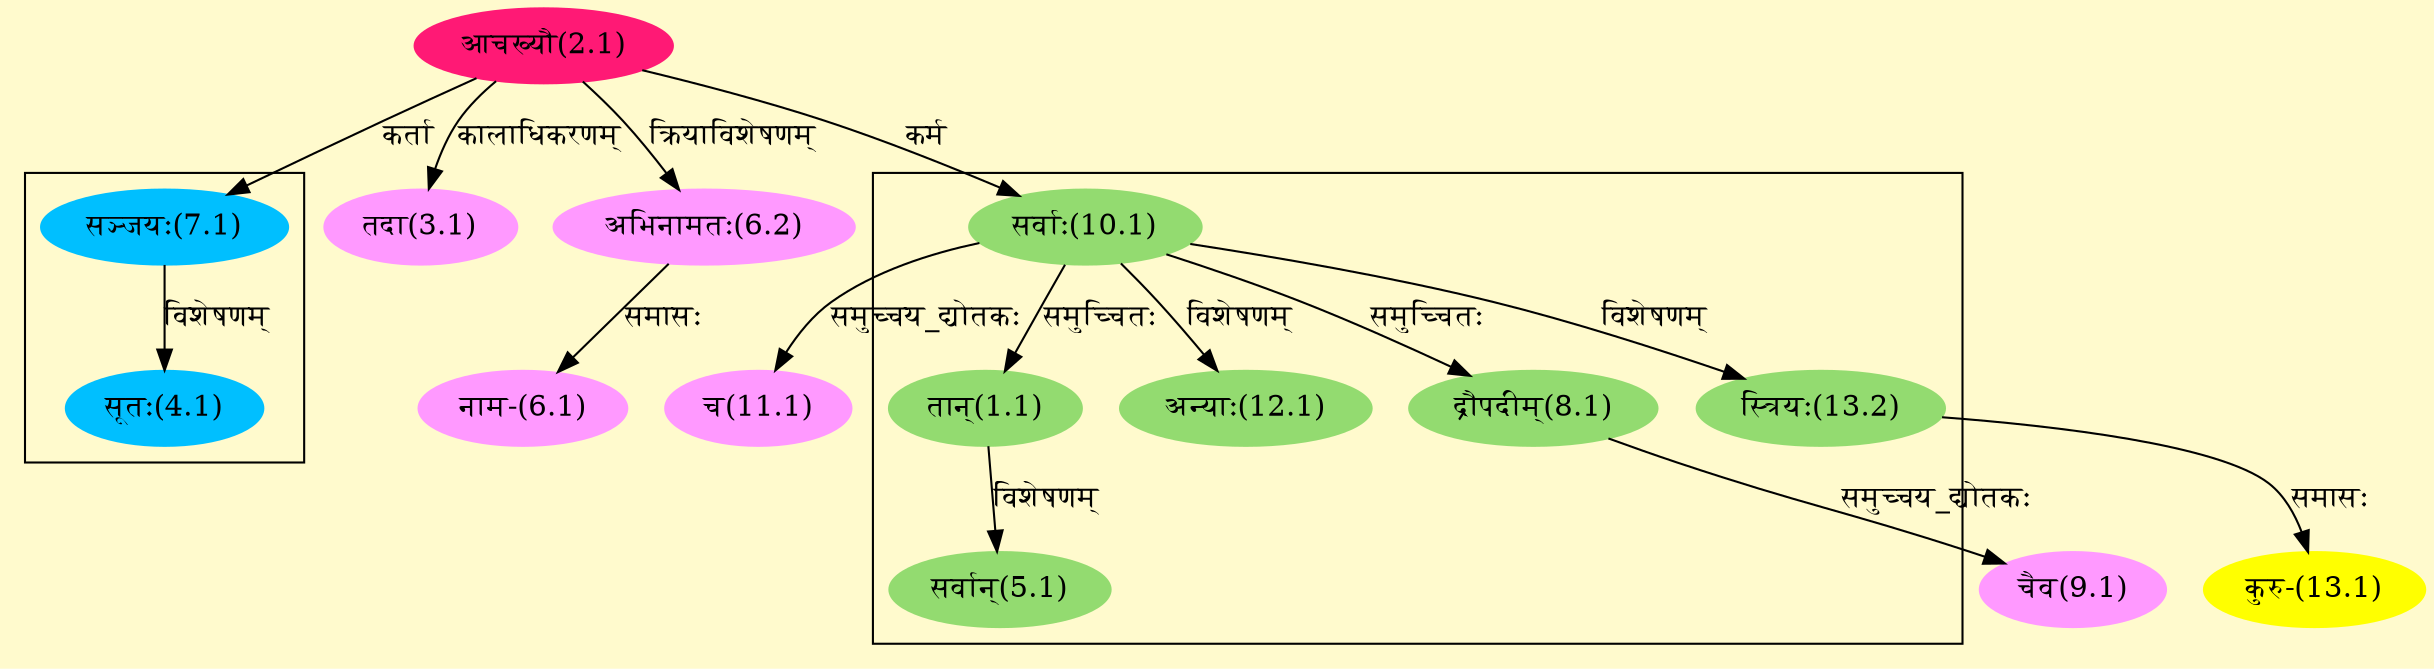 digraph G{
rankdir=BT;
 compound=true;
 bgcolor="lemonchiffon1";

subgraph cluster_1{
Node1_1 [style=filled, color="#93DB70" label = "तान्(1.1)"]
Node10_1 [style=filled, color="#93DB70" label = "सर्वाः(10.1)"]
Node5_1 [style=filled, color="#93DB70" label = "सर्वान्(5.1)"]
Node8_1 [style=filled, color="#93DB70" label = "द्रौपदीम्(8.1)"]
Node12_1 [style=filled, color="#93DB70" label = "अन्याः(12.1)"]
Node13_2 [style=filled, color="#93DB70" label = "स्त्रियः(13.2)"]

}

subgraph cluster_2{
Node4_1 [style=filled, color="#00BFFF" label = "सूतः(4.1)"]
Node7_1 [style=filled, color="#00BFFF" label = "सञ्जयः(7.1)"]

}
Node2_1 [style=filled, color="#FF1975" label = "आचख्यौ(2.1)"]
Node4_1 [style=filled, color="#00BFFF" label = "सूतः(4.1)"]
Node [style=filled, color="" label = "()"]
Node3_1 [style=filled, color="#FF99FF" label = "तदा(3.1)"]
Node6_1 [style=filled, color="#FF99FF" label = "नाम-(6.1)"]
Node6_2 [style=filled, color="#FF99FF" label = "अभिनामतः(6.2)"]
Node7_1 [style=filled, color="#00BFFF" label = "सञ्जयः(7.1)"]
Node9_1 [style=filled, color="#FF99FF" label = "चैव(9.1)"]
Node8_1 [style=filled, color="#93DB70" label = "द्रौपदीम्(8.1)"]
Node10_1 [style=filled, color="#93DB70" label = "सर्वाः(10.1)"]
Node11_1 [style=filled, color="#FF99FF" label = "च(11.1)"]
Node13_1 [style=filled, color="#FFFF00" label = "कुरु-(13.1)"]
Node13_2 [style=filled, color="#93DB70" label = "स्त्रियः(13.2)"]
/* Start of Relations section */

Node1_1 -> Node10_1 [  label="समुच्चितः"  dir="back" ]
Node3_1 -> Node2_1 [  label="कालाधिकरणम्"  dir="back" ]
Node4_1 -> Node7_1 [  label="विशेषणम्"  dir="back" ]
Node5_1 -> Node1_1 [  label="विशेषणम्"  dir="back" ]
Node6_1 -> Node6_2 [  label="समासः"  dir="back" ]
Node6_2 -> Node2_1 [  label="क्रियाविशेषणम्"  dir="back" ]
Node7_1 -> Node2_1 [  label="कर्ता"  dir="back" ]
Node8_1 -> Node10_1 [  label="समुच्चितः"  dir="back" ]
Node9_1 -> Node8_1 [  label="समुच्चय_द्योतकः"  dir="back" ]
Node10_1 -> Node2_1 [  label="कर्म"  dir="back" ]
Node11_1 -> Node10_1 [  label="समुच्चय_द्योतकः"  dir="back" ]
Node12_1 -> Node10_1 [  label="विशेषणम्"  dir="back" ]
Node13_1 -> Node13_2 [  label="समासः"  dir="back" ]
Node13_2 -> Node10_1 [  label="विशेषणम्"  dir="back" ]
}
